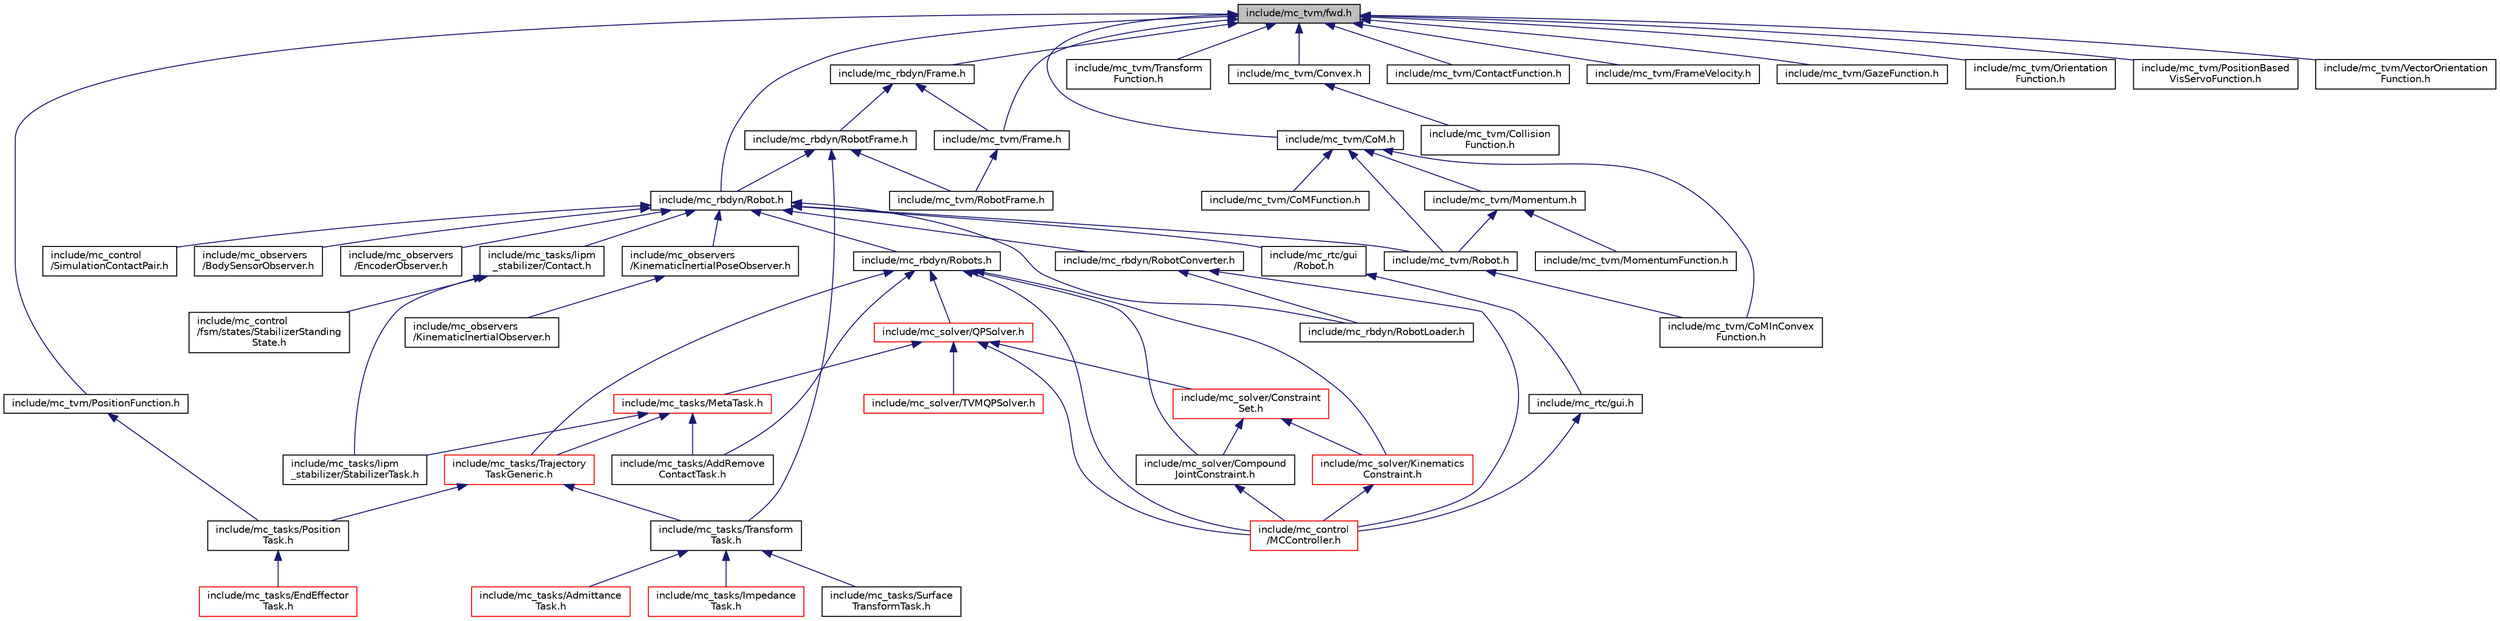 digraph "include/mc_tvm/fwd.h"
{
 // INTERACTIVE_SVG=YES
 // LATEX_PDF_SIZE
  edge [fontname="Helvetica",fontsize="10",labelfontname="Helvetica",labelfontsize="10"];
  node [fontname="Helvetica",fontsize="10",shape=record];
  Node1 [label="include/mc_tvm/fwd.h",height=0.2,width=0.4,color="black", fillcolor="grey75", style="filled", fontcolor="black",tooltip=" "];
  Node1 -> Node2 [dir="back",color="midnightblue",fontsize="10",style="solid",fontname="Helvetica"];
  Node2 [label="include/mc_rbdyn/Frame.h",height=0.2,width=0.4,color="black", fillcolor="white", style="filled",URL="$mc__rbdyn_2Frame_8h.html",tooltip=" "];
  Node2 -> Node3 [dir="back",color="midnightblue",fontsize="10",style="solid",fontname="Helvetica"];
  Node3 [label="include/mc_rbdyn/RobotFrame.h",height=0.2,width=0.4,color="black", fillcolor="white", style="filled",URL="$mc__rbdyn_2RobotFrame_8h.html",tooltip=" "];
  Node3 -> Node4 [dir="back",color="midnightblue",fontsize="10",style="solid",fontname="Helvetica"];
  Node4 [label="include/mc_rbdyn/Robot.h",height=0.2,width=0.4,color="black", fillcolor="white", style="filled",URL="$mc__rbdyn_2Robot_8h.html",tooltip=" "];
  Node4 -> Node5 [dir="back",color="midnightblue",fontsize="10",style="solid",fontname="Helvetica"];
  Node5 [label="include/mc_rbdyn/Robots.h",height=0.2,width=0.4,color="black", fillcolor="white", style="filled",URL="$Robots_8h.html",tooltip=" "];
  Node5 -> Node6 [dir="back",color="midnightblue",fontsize="10",style="solid",fontname="Helvetica"];
  Node6 [label="include/mc_solver/QPSolver.h",height=0.2,width=0.4,color="red", fillcolor="white", style="filled",URL="$QPSolver_8h.html",tooltip=" "];
  Node6 -> Node7 [dir="back",color="midnightblue",fontsize="10",style="solid",fontname="Helvetica"];
  Node7 [label="include/mc_tasks/MetaTask.h",height=0.2,width=0.4,color="red", fillcolor="white", style="filled",URL="$MetaTask_8h.html",tooltip=" "];
  Node7 -> Node42 [dir="back",color="midnightblue",fontsize="10",style="solid",fontname="Helvetica"];
  Node42 [label="include/mc_tasks/Trajectory\lTaskGeneric.h",height=0.2,width=0.4,color="red", fillcolor="white", style="filled",URL="$TrajectoryTaskGeneric_8h.html",tooltip=" "];
  Node42 -> Node48 [dir="back",color="midnightblue",fontsize="10",style="solid",fontname="Helvetica"];
  Node48 [label="include/mc_tasks/Position\lTask.h",height=0.2,width=0.4,color="black", fillcolor="white", style="filled",URL="$PositionTask_8h.html",tooltip=" "];
  Node48 -> Node44 [dir="back",color="midnightblue",fontsize="10",style="solid",fontname="Helvetica"];
  Node44 [label="include/mc_tasks/EndEffector\lTask.h",height=0.2,width=0.4,color="red", fillcolor="white", style="filled",URL="$EndEffectorTask_8h.html",tooltip=" "];
  Node42 -> Node49 [dir="back",color="midnightblue",fontsize="10",style="solid",fontname="Helvetica"];
  Node49 [label="include/mc_tasks/Transform\lTask.h",height=0.2,width=0.4,color="black", fillcolor="white", style="filled",URL="$TransformTask_8h.html",tooltip=" "];
  Node49 -> Node50 [dir="back",color="midnightblue",fontsize="10",style="solid",fontname="Helvetica"];
  Node50 [label="include/mc_tasks/Admittance\lTask.h",height=0.2,width=0.4,color="red", fillcolor="white", style="filled",URL="$AdmittanceTask_8h.html",tooltip=" "];
  Node49 -> Node53 [dir="back",color="midnightblue",fontsize="10",style="solid",fontname="Helvetica"];
  Node53 [label="include/mc_tasks/Impedance\lTask.h",height=0.2,width=0.4,color="red", fillcolor="white", style="filled",URL="$ImpedanceTask_8h.html",tooltip=" "];
  Node49 -> Node55 [dir="back",color="midnightblue",fontsize="10",style="solid",fontname="Helvetica"];
  Node55 [label="include/mc_tasks/Surface\lTransformTask.h",height=0.2,width=0.4,color="black", fillcolor="white", style="filled",URL="$SurfaceTransformTask_8h.html",tooltip=" "];
  Node7 -> Node69 [dir="back",color="midnightblue",fontsize="10",style="solid",fontname="Helvetica"];
  Node69 [label="include/mc_tasks/AddRemove\lContactTask.h",height=0.2,width=0.4,color="black", fillcolor="white", style="filled",URL="$AddRemoveContactTask_8h.html",tooltip=" "];
  Node7 -> Node47 [dir="back",color="midnightblue",fontsize="10",style="solid",fontname="Helvetica"];
  Node47 [label="include/mc_tasks/lipm\l_stabilizer/StabilizerTask.h",height=0.2,width=0.4,color="black", fillcolor="white", style="filled",URL="$StabilizerTask_8h.html",tooltip=" "];
  Node6 -> Node71 [dir="back",color="midnightblue",fontsize="10",style="solid",fontname="Helvetica"];
  Node71 [label="include/mc_solver/Constraint\lSet.h",height=0.2,width=0.4,color="red", fillcolor="white", style="filled",URL="$ConstraintSet_8h.html",tooltip=" "];
  Node71 -> Node73 [dir="back",color="midnightblue",fontsize="10",style="solid",fontname="Helvetica"];
  Node73 [label="include/mc_solver/Compound\lJointConstraint.h",height=0.2,width=0.4,color="black", fillcolor="white", style="filled",URL="$CompoundJointConstraint_8h.html",tooltip=" "];
  Node73 -> Node12 [dir="back",color="midnightblue",fontsize="10",style="solid",fontname="Helvetica"];
  Node12 [label="include/mc_control\l/MCController.h",height=0.2,width=0.4,color="red", fillcolor="white", style="filled",URL="$MCController_8h.html",tooltip=" "];
  Node71 -> Node75 [dir="back",color="midnightblue",fontsize="10",style="solid",fontname="Helvetica"];
  Node75 [label="include/mc_solver/Kinematics\lConstraint.h",height=0.2,width=0.4,color="red", fillcolor="white", style="filled",URL="$KinematicsConstraint_8h.html",tooltip=" "];
  Node75 -> Node12 [dir="back",color="midnightblue",fontsize="10",style="solid",fontname="Helvetica"];
  Node6 -> Node12 [dir="back",color="midnightblue",fontsize="10",style="solid",fontname="Helvetica"];
  Node6 -> Node80 [dir="back",color="midnightblue",fontsize="10",style="solid",fontname="Helvetica"];
  Node80 [label="include/mc_solver/TVMQPSolver.h",height=0.2,width=0.4,color="red", fillcolor="white", style="filled",URL="$TVMQPSolver_8h.html",tooltip=" "];
  Node5 -> Node12 [dir="back",color="midnightblue",fontsize="10",style="solid",fontname="Helvetica"];
  Node5 -> Node73 [dir="back",color="midnightblue",fontsize="10",style="solid",fontname="Helvetica"];
  Node5 -> Node75 [dir="back",color="midnightblue",fontsize="10",style="solid",fontname="Helvetica"];
  Node5 -> Node42 [dir="back",color="midnightblue",fontsize="10",style="solid",fontname="Helvetica"];
  Node5 -> Node69 [dir="back",color="midnightblue",fontsize="10",style="solid",fontname="Helvetica"];
  Node4 -> Node90 [dir="back",color="midnightblue",fontsize="10",style="solid",fontname="Helvetica"];
  Node90 [label="include/mc_rbdyn/RobotConverter.h",height=0.2,width=0.4,color="black", fillcolor="white", style="filled",URL="$RobotConverter_8h.html",tooltip=" "];
  Node90 -> Node12 [dir="back",color="midnightblue",fontsize="10",style="solid",fontname="Helvetica"];
  Node90 -> Node91 [dir="back",color="midnightblue",fontsize="10",style="solid",fontname="Helvetica"];
  Node91 [label="include/mc_rbdyn/RobotLoader.h",height=0.2,width=0.4,color="black", fillcolor="white", style="filled",URL="$RobotLoader_8h.html",tooltip=" "];
  Node4 -> Node92 [dir="back",color="midnightblue",fontsize="10",style="solid",fontname="Helvetica"];
  Node92 [label="include/mc_rtc/gui\l/Robot.h",height=0.2,width=0.4,color="black", fillcolor="white", style="filled",URL="$mc__rtc_2gui_2Robot_8h.html",tooltip=" "];
  Node92 -> Node93 [dir="back",color="midnightblue",fontsize="10",style="solid",fontname="Helvetica"];
  Node93 [label="include/mc_rtc/gui.h",height=0.2,width=0.4,color="black", fillcolor="white", style="filled",URL="$gui_8h.html",tooltip=" "];
  Node93 -> Node12 [dir="back",color="midnightblue",fontsize="10",style="solid",fontname="Helvetica"];
  Node4 -> Node94 [dir="back",color="midnightblue",fontsize="10",style="solid",fontname="Helvetica"];
  Node94 [label="include/mc_tasks/lipm\l_stabilizer/Contact.h",height=0.2,width=0.4,color="black", fillcolor="white", style="filled",URL="$mc__tasks_2lipm__stabilizer_2Contact_8h.html",tooltip=" "];
  Node94 -> Node41 [dir="back",color="midnightblue",fontsize="10",style="solid",fontname="Helvetica"];
  Node41 [label="include/mc_control\l/fsm/states/StabilizerStanding\lState.h",height=0.2,width=0.4,color="black", fillcolor="white", style="filled",URL="$StabilizerStandingState_8h.html",tooltip=" "];
  Node94 -> Node47 [dir="back",color="midnightblue",fontsize="10",style="solid",fontname="Helvetica"];
  Node4 -> Node95 [dir="back",color="midnightblue",fontsize="10",style="solid",fontname="Helvetica"];
  Node95 [label="include/mc_control\l/SimulationContactPair.h",height=0.2,width=0.4,color="black", fillcolor="white", style="filled",URL="$SimulationContactPair_8h.html",tooltip=" "];
  Node4 -> Node96 [dir="back",color="midnightblue",fontsize="10",style="solid",fontname="Helvetica"];
  Node96 [label="include/mc_observers\l/BodySensorObserver.h",height=0.2,width=0.4,color="black", fillcolor="white", style="filled",URL="$BodySensorObserver_8h.html",tooltip=" "];
  Node4 -> Node97 [dir="back",color="midnightblue",fontsize="10",style="solid",fontname="Helvetica"];
  Node97 [label="include/mc_observers\l/EncoderObserver.h",height=0.2,width=0.4,color="black", fillcolor="white", style="filled",URL="$EncoderObserver_8h.html",tooltip=" "];
  Node4 -> Node98 [dir="back",color="midnightblue",fontsize="10",style="solid",fontname="Helvetica"];
  Node98 [label="include/mc_observers\l/KinematicInertialPoseObserver.h",height=0.2,width=0.4,color="black", fillcolor="white", style="filled",URL="$KinematicInertialPoseObserver_8h.html",tooltip=" "];
  Node98 -> Node99 [dir="back",color="midnightblue",fontsize="10",style="solid",fontname="Helvetica"];
  Node99 [label="include/mc_observers\l/KinematicInertialObserver.h",height=0.2,width=0.4,color="black", fillcolor="white", style="filled",URL="$KinematicInertialObserver_8h.html",tooltip=" "];
  Node4 -> Node91 [dir="back",color="midnightblue",fontsize="10",style="solid",fontname="Helvetica"];
  Node4 -> Node100 [dir="back",color="midnightblue",fontsize="10",style="solid",fontname="Helvetica"];
  Node100 [label="include/mc_tvm/Robot.h",height=0.2,width=0.4,color="black", fillcolor="white", style="filled",URL="$mc__tvm_2Robot_8h.html",tooltip=" "];
  Node100 -> Node101 [dir="back",color="midnightblue",fontsize="10",style="solid",fontname="Helvetica"];
  Node101 [label="include/mc_tvm/CoMInConvex\lFunction.h",height=0.2,width=0.4,color="black", fillcolor="white", style="filled",URL="$CoMInConvexFunction_8h.html",tooltip=" "];
  Node3 -> Node49 [dir="back",color="midnightblue",fontsize="10",style="solid",fontname="Helvetica"];
  Node3 -> Node102 [dir="back",color="midnightblue",fontsize="10",style="solid",fontname="Helvetica"];
  Node102 [label="include/mc_tvm/RobotFrame.h",height=0.2,width=0.4,color="black", fillcolor="white", style="filled",URL="$mc__tvm_2RobotFrame_8h.html",tooltip=" "];
  Node2 -> Node103 [dir="back",color="midnightblue",fontsize="10",style="solid",fontname="Helvetica"];
  Node103 [label="include/mc_tvm/Frame.h",height=0.2,width=0.4,color="black", fillcolor="white", style="filled",URL="$mc__tvm_2Frame_8h.html",tooltip=" "];
  Node103 -> Node102 [dir="back",color="midnightblue",fontsize="10",style="solid",fontname="Helvetica"];
  Node1 -> Node4 [dir="back",color="midnightblue",fontsize="10",style="solid",fontname="Helvetica"];
  Node1 -> Node104 [dir="back",color="midnightblue",fontsize="10",style="solid",fontname="Helvetica"];
  Node104 [label="include/mc_tvm/PositionFunction.h",height=0.2,width=0.4,color="black", fillcolor="white", style="filled",URL="$PositionFunction_8h.html",tooltip=" "];
  Node104 -> Node48 [dir="back",color="midnightblue",fontsize="10",style="solid",fontname="Helvetica"];
  Node1 -> Node105 [dir="back",color="midnightblue",fontsize="10",style="solid",fontname="Helvetica"];
  Node105 [label="include/mc_tvm/Transform\lFunction.h",height=0.2,width=0.4,color="black", fillcolor="white", style="filled",URL="$TransformFunction_8h.html",tooltip=" "];
  Node1 -> Node106 [dir="back",color="midnightblue",fontsize="10",style="solid",fontname="Helvetica"];
  Node106 [label="include/mc_tvm/Convex.h",height=0.2,width=0.4,color="black", fillcolor="white", style="filled",URL="$Convex_8h.html",tooltip=" "];
  Node106 -> Node107 [dir="back",color="midnightblue",fontsize="10",style="solid",fontname="Helvetica"];
  Node107 [label="include/mc_tvm/Collision\lFunction.h",height=0.2,width=0.4,color="black", fillcolor="white", style="filled",URL="$CollisionFunction_8h.html",tooltip=" "];
  Node1 -> Node108 [dir="back",color="midnightblue",fontsize="10",style="solid",fontname="Helvetica"];
  Node108 [label="include/mc_tvm/CoM.h",height=0.2,width=0.4,color="black", fillcolor="white", style="filled",URL="$CoM_8h.html",tooltip=" "];
  Node108 -> Node109 [dir="back",color="midnightblue",fontsize="10",style="solid",fontname="Helvetica"];
  Node109 [label="include/mc_tvm/CoMFunction.h",height=0.2,width=0.4,color="black", fillcolor="white", style="filled",URL="$CoMFunction_8h.html",tooltip=" "];
  Node108 -> Node101 [dir="back",color="midnightblue",fontsize="10",style="solid",fontname="Helvetica"];
  Node108 -> Node100 [dir="back",color="midnightblue",fontsize="10",style="solid",fontname="Helvetica"];
  Node108 -> Node110 [dir="back",color="midnightblue",fontsize="10",style="solid",fontname="Helvetica"];
  Node110 [label="include/mc_tvm/Momentum.h",height=0.2,width=0.4,color="black", fillcolor="white", style="filled",URL="$Momentum_8h.html",tooltip=" "];
  Node110 -> Node100 [dir="back",color="midnightblue",fontsize="10",style="solid",fontname="Helvetica"];
  Node110 -> Node111 [dir="back",color="midnightblue",fontsize="10",style="solid",fontname="Helvetica"];
  Node111 [label="include/mc_tvm/MomentumFunction.h",height=0.2,width=0.4,color="black", fillcolor="white", style="filled",URL="$MomentumFunction_8h.html",tooltip=" "];
  Node1 -> Node112 [dir="back",color="midnightblue",fontsize="10",style="solid",fontname="Helvetica"];
  Node112 [label="include/mc_tvm/ContactFunction.h",height=0.2,width=0.4,color="black", fillcolor="white", style="filled",URL="$ContactFunction_8h.html",tooltip=" "];
  Node1 -> Node103 [dir="back",color="midnightblue",fontsize="10",style="solid",fontname="Helvetica"];
  Node1 -> Node113 [dir="back",color="midnightblue",fontsize="10",style="solid",fontname="Helvetica"];
  Node113 [label="include/mc_tvm/FrameVelocity.h",height=0.2,width=0.4,color="black", fillcolor="white", style="filled",URL="$FrameVelocity_8h.html",tooltip=" "];
  Node1 -> Node114 [dir="back",color="midnightblue",fontsize="10",style="solid",fontname="Helvetica"];
  Node114 [label="include/mc_tvm/GazeFunction.h",height=0.2,width=0.4,color="black", fillcolor="white", style="filled",URL="$GazeFunction_8h.html",tooltip=" "];
  Node1 -> Node115 [dir="back",color="midnightblue",fontsize="10",style="solid",fontname="Helvetica"];
  Node115 [label="include/mc_tvm/Orientation\lFunction.h",height=0.2,width=0.4,color="black", fillcolor="white", style="filled",URL="$OrientationFunction_8h.html",tooltip=" "];
  Node1 -> Node116 [dir="back",color="midnightblue",fontsize="10",style="solid",fontname="Helvetica"];
  Node116 [label="include/mc_tvm/PositionBased\lVisServoFunction.h",height=0.2,width=0.4,color="black", fillcolor="white", style="filled",URL="$PositionBasedVisServoFunction_8h.html",tooltip=" "];
  Node1 -> Node117 [dir="back",color="midnightblue",fontsize="10",style="solid",fontname="Helvetica"];
  Node117 [label="include/mc_tvm/VectorOrientation\lFunction.h",height=0.2,width=0.4,color="black", fillcolor="white", style="filled",URL="$VectorOrientationFunction_8h.html",tooltip=" "];
}
